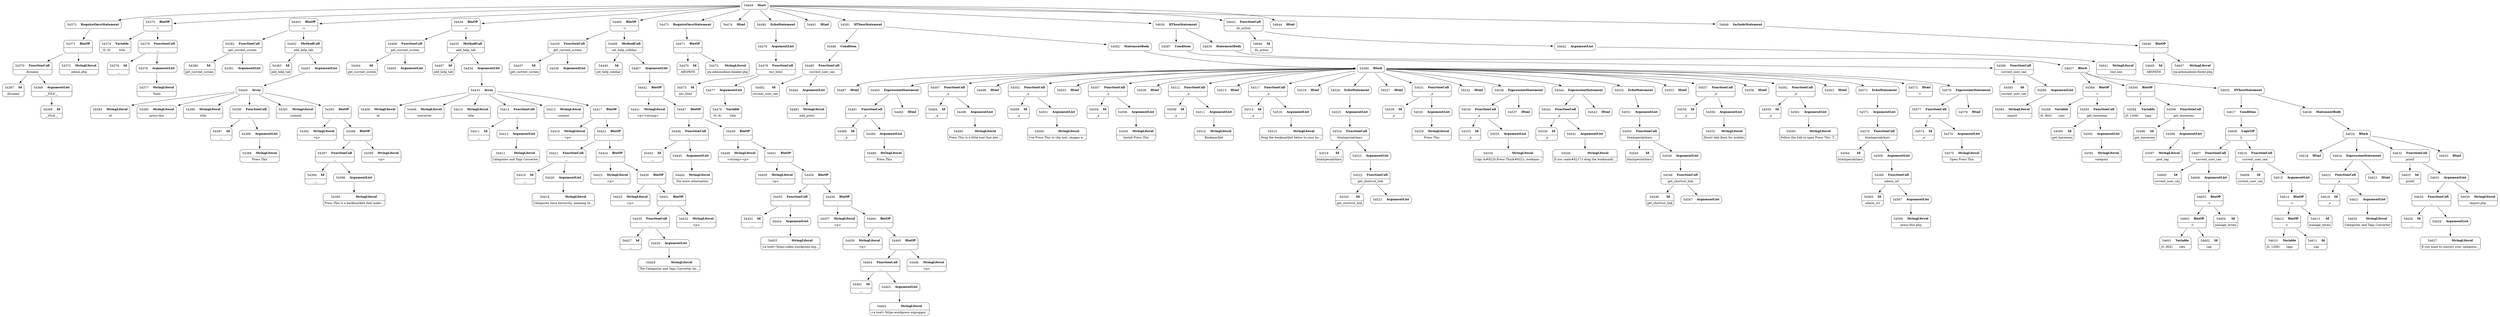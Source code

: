 digraph ast {
node [shape=none];
54367 [label=<<TABLE border='1' cellspacing='0' cellpadding='10' style='rounded' ><TR><TD border='0'>54367</TD><TD border='0'><B>Id</B></TD></TR><HR/><TR><TD border='0' cellpadding='5' colspan='2'>dirname</TD></TR></TABLE>>];
54368 [label=<<TABLE border='1' cellspacing='0' cellpadding='10' style='rounded' ><TR><TD border='0'>54368</TD><TD border='0'><B>Id</B></TD></TR><HR/><TR><TD border='0' cellpadding='5' colspan='2'>__FILE__</TD></TR></TABLE>>];
54369 [label=<<TABLE border='1' cellspacing='0' cellpadding='10' style='rounded' ><TR><TD border='0'>54369</TD><TD border='0'><B>ArgumentList</B></TD></TR><HR/><TR><TD border='0' cellpadding='5' colspan='2'>__FILE__</TD></TR></TABLE>>];
54369 -> 54368 [weight=2];
54370 [label=<<TABLE border='1' cellspacing='0' cellpadding='10' style='rounded' ><TR><TD border='0'>54370</TD><TD border='0'><B>FunctionCall</B></TD></TR><HR/><TR><TD border='0' cellpadding='5' colspan='2'>dirname</TD></TR></TABLE>>];
54370 -> 54367 [weight=2];
54370 -> 54369 [weight=2];
54371 [label=<<TABLE border='1' cellspacing='0' cellpadding='10' style='rounded' ><TR><TD border='0'>54371</TD><TD border='0'><B>BinOP</B></TD></TR><HR/><TR><TD border='0' cellpadding='5' colspan='2'>.</TD></TR></TABLE>>];
54371 -> 54370 [weight=2];
54371 -> 54372 [weight=2];
54372 [label=<<TABLE border='1' cellspacing='0' cellpadding='10' style='rounded' ><TR><TD border='0'>54372</TD><TD border='0'><B>StringLiteral</B></TD></TR><HR/><TR><TD border='0' cellpadding='5' colspan='2'>admin.php</TD></TR></TABLE>>];
54373 [label=<<TABLE border='1' cellspacing='0' cellpadding='10' style='rounded' ><TR><TD border='0'>54373</TD><TD border='0'><B>RequireOnceStatement</B></TD></TR></TABLE>>];
54373 -> 54371 [weight=2];
54374 [label=<<TABLE border='1' cellspacing='0' cellpadding='10' style='rounded' ><TR><TD border='0'>54374</TD><TD border='0'><B>Variable</B></TD></TR><HR/><TR><TD border='0' cellpadding='5'>(0, 8)</TD><TD border='0' cellpadding='5'>title</TD></TR></TABLE>>];
54375 [label=<<TABLE border='1' cellspacing='0' cellpadding='10' style='rounded' ><TR><TD border='0'>54375</TD><TD border='0'><B>BinOP</B></TD></TR><HR/><TR><TD border='0' cellpadding='5' colspan='2'>=</TD></TR></TABLE>>];
54375 -> 54374 [weight=2];
54375 -> 54379 [weight=2];
54376 [label=<<TABLE border='1' cellspacing='0' cellpadding='10' style='rounded' ><TR><TD border='0'>54376</TD><TD border='0'><B>Id</B></TD></TR><HR/><TR><TD border='0' cellpadding='5' colspan='2'>__</TD></TR></TABLE>>];
54377 [label=<<TABLE border='1' cellspacing='0' cellpadding='10' style='rounded' ><TR><TD border='0'>54377</TD><TD border='0'><B>StringLiteral</B></TD></TR><HR/><TR><TD border='0' cellpadding='5' colspan='2'>Tools</TD></TR></TABLE>>];
54378 [label=<<TABLE border='1' cellspacing='0' cellpadding='10' style='rounded' ><TR><TD border='0'>54378</TD><TD border='0'><B>ArgumentList</B></TD></TR></TABLE>>];
54378 -> 54377 [weight=2];
54379 [label=<<TABLE border='1' cellspacing='0' cellpadding='10' style='rounded' ><TR><TD border='0'>54379</TD><TD border='0'><B>FunctionCall</B></TD></TR><HR/><TR><TD border='0' cellpadding='5' colspan='2'>__</TD></TR></TABLE>>];
54379 -> 54376 [weight=2];
54379 -> 54378 [weight=2];
54380 [label=<<TABLE border='1' cellspacing='0' cellpadding='10' style='rounded' ><TR><TD border='0'>54380</TD><TD border='0'><B>Id</B></TD></TR><HR/><TR><TD border='0' cellpadding='5' colspan='2'>get_current_screen</TD></TR></TABLE>>];
54381 [label=<<TABLE border='1' cellspacing='0' cellpadding='10' style='rounded' ><TR><TD border='0'>54381</TD><TD border='0'><B>ArgumentList</B></TD></TR></TABLE>>];
54382 [label=<<TABLE border='1' cellspacing='0' cellpadding='10' style='rounded' ><TR><TD border='0'>54382</TD><TD border='0'><B>FunctionCall</B></TD></TR><HR/><TR><TD border='0' cellpadding='5' colspan='2'>get_current_screen</TD></TR></TABLE>>];
54382 -> 54380 [weight=2];
54382 -> 54381 [weight=2];
54383 [label=<<TABLE border='1' cellspacing='0' cellpadding='10' style='rounded' ><TR><TD border='0'>54383</TD><TD border='0'><B>Id</B></TD></TR><HR/><TR><TD border='0' cellpadding='5' colspan='2'>add_help_tab</TD></TR></TABLE>>];
54384 [label=<<TABLE border='1' cellspacing='0' cellpadding='10' style='rounded' ><TR><TD border='0'>54384</TD><TD border='0'><B>StringLiteral</B></TD></TR><HR/><TR><TD border='0' cellpadding='5' colspan='2'>id</TD></TR></TABLE>>];
54385 [label=<<TABLE border='1' cellspacing='0' cellpadding='10' style='rounded' ><TR><TD border='0'>54385</TD><TD border='0'><B>StringLiteral</B></TD></TR><HR/><TR><TD border='0' cellpadding='5' colspan='2'>press-this</TD></TR></TABLE>>];
54386 [label=<<TABLE border='1' cellspacing='0' cellpadding='10' style='rounded' ><TR><TD border='0'>54386</TD><TD border='0'><B>StringLiteral</B></TD></TR><HR/><TR><TD border='0' cellpadding='5' colspan='2'>title</TD></TR></TABLE>>];
54387 [label=<<TABLE border='1' cellspacing='0' cellpadding='10' style='rounded' ><TR><TD border='0'>54387</TD><TD border='0'><B>Id</B></TD></TR><HR/><TR><TD border='0' cellpadding='5' colspan='2'>__</TD></TR></TABLE>>];
54388 [label=<<TABLE border='1' cellspacing='0' cellpadding='10' style='rounded' ><TR><TD border='0'>54388</TD><TD border='0'><B>StringLiteral</B></TD></TR><HR/><TR><TD border='0' cellpadding='5' colspan='2'>Press This</TD></TR></TABLE>>];
54389 [label=<<TABLE border='1' cellspacing='0' cellpadding='10' style='rounded' ><TR><TD border='0'>54389</TD><TD border='0'><B>ArgumentList</B></TD></TR></TABLE>>];
54389 -> 54388 [weight=2];
54390 [label=<<TABLE border='1' cellspacing='0' cellpadding='10' style='rounded' ><TR><TD border='0'>54390</TD><TD border='0'><B>FunctionCall</B></TD></TR><HR/><TR><TD border='0' cellpadding='5' colspan='2'>__</TD></TR></TABLE>>];
54390 -> 54387 [weight=2];
54390 -> 54389 [weight=2];
54391 [label=<<TABLE border='1' cellspacing='0' cellpadding='10' style='rounded' ><TR><TD border='0'>54391</TD><TD border='0'><B>StringLiteral</B></TD></TR><HR/><TR><TD border='0' cellpadding='5' colspan='2'>content</TD></TR></TABLE>>];
54392 [label=<<TABLE border='1' cellspacing='0' cellpadding='10' style='rounded' ><TR><TD border='0'>54392</TD><TD border='0'><B>StringLiteral</B></TD></TR><HR/><TR><TD border='0' cellpadding='5' colspan='2'>&lt;p&gt;</TD></TR></TABLE>>];
54393 [label=<<TABLE border='1' cellspacing='0' cellpadding='10' style='rounded' ><TR><TD border='0'>54393</TD><TD border='0'><B>BinOP</B></TD></TR><HR/><TR><TD border='0' cellpadding='5' colspan='2'>.</TD></TR></TABLE>>];
54393 -> 54392 [weight=2];
54393 -> 54398 [weight=2];
54394 [label=<<TABLE border='1' cellspacing='0' cellpadding='10' style='rounded' ><TR><TD border='0'>54394</TD><TD border='0'><B>Id</B></TD></TR><HR/><TR><TD border='0' cellpadding='5' colspan='2'>__</TD></TR></TABLE>>];
54395 [label=<<TABLE border='1' cellspacing='0' cellpadding='10' style='rounded' ><TR><TD border='0'>54395</TD><TD border='0'><B>StringLiteral</B></TD></TR><HR/><TR><TD border='0' cellpadding='5' colspan='2'>Press This is a bookmarklet that make...</TD></TR></TABLE>>];
54396 [label=<<TABLE border='1' cellspacing='0' cellpadding='10' style='rounded' ><TR><TD border='0'>54396</TD><TD border='0'><B>ArgumentList</B></TD></TR></TABLE>>];
54396 -> 54395 [weight=2];
54397 [label=<<TABLE border='1' cellspacing='0' cellpadding='10' style='rounded' ><TR><TD border='0'>54397</TD><TD border='0'><B>FunctionCall</B></TD></TR><HR/><TR><TD border='0' cellpadding='5' colspan='2'>__</TD></TR></TABLE>>];
54397 -> 54394 [weight=2];
54397 -> 54396 [weight=2];
54398 [label=<<TABLE border='1' cellspacing='0' cellpadding='10' style='rounded' ><TR><TD border='0'>54398</TD><TD border='0'><B>BinOP</B></TD></TR><HR/><TR><TD border='0' cellpadding='5' colspan='2'>.</TD></TR></TABLE>>];
54398 -> 54397 [weight=2];
54398 -> 54399 [weight=2];
54399 [label=<<TABLE border='1' cellspacing='0' cellpadding='10' style='rounded' ><TR><TD border='0'>54399</TD><TD border='0'><B>StringLiteral</B></TD></TR><HR/><TR><TD border='0' cellpadding='5' colspan='2'>&lt;p&gt;</TD></TR></TABLE>>];
54400 [label=<<TABLE border='1' cellspacing='0' cellpadding='10' style='rounded' ><TR><TD border='0'>54400</TD><TD border='0'><B>Array</B></TD></TR></TABLE>>];
54400 -> 54384 [weight=2];
54400 -> 54385 [weight=2];
54400 -> 54386 [weight=2];
54400 -> 54390 [weight=2];
54400 -> 54391 [weight=2];
54400 -> 54393 [weight=2];
54401 [label=<<TABLE border='1' cellspacing='0' cellpadding='10' style='rounded' ><TR><TD border='0'>54401</TD><TD border='0'><B>ArgumentList</B></TD></TR></TABLE>>];
54401 -> 54400 [weight=2];
54402 [label=<<TABLE border='1' cellspacing='0' cellpadding='10' style='rounded' ><TR><TD border='0'>54402</TD><TD border='0'><B>MethodCall</B></TD></TR><HR/><TR><TD border='0' cellpadding='5' colspan='2'>add_help_tab</TD></TR></TABLE>>];
54402 -> 54383 [weight=2];
54402 -> 54401 [weight=2];
54403 [label=<<TABLE border='1' cellspacing='0' cellpadding='10' style='rounded' ><TR><TD border='0'>54403</TD><TD border='0'><B>BinOP</B></TD></TR><HR/><TR><TD border='0' cellpadding='5' colspan='2'>-&gt;</TD></TR></TABLE>>];
54403 -> 54382 [weight=2];
54403 -> 54402 [weight=2];
54404 [label=<<TABLE border='1' cellspacing='0' cellpadding='10' style='rounded' ><TR><TD border='0'>54404</TD><TD border='0'><B>Id</B></TD></TR><HR/><TR><TD border='0' cellpadding='5' colspan='2'>get_current_screen</TD></TR></TABLE>>];
54405 [label=<<TABLE border='1' cellspacing='0' cellpadding='10' style='rounded' ><TR><TD border='0'>54405</TD><TD border='0'><B>ArgumentList</B></TD></TR></TABLE>>];
54406 [label=<<TABLE border='1' cellspacing='0' cellpadding='10' style='rounded' ><TR><TD border='0'>54406</TD><TD border='0'><B>FunctionCall</B></TD></TR><HR/><TR><TD border='0' cellpadding='5' colspan='2'>get_current_screen</TD></TR></TABLE>>];
54406 -> 54404 [weight=2];
54406 -> 54405 [weight=2];
54407 [label=<<TABLE border='1' cellspacing='0' cellpadding='10' style='rounded' ><TR><TD border='0'>54407</TD><TD border='0'><B>Id</B></TD></TR><HR/><TR><TD border='0' cellpadding='5' colspan='2'>add_help_tab</TD></TR></TABLE>>];
54408 [label=<<TABLE border='1' cellspacing='0' cellpadding='10' style='rounded' ><TR><TD border='0'>54408</TD><TD border='0'><B>StringLiteral</B></TD></TR><HR/><TR><TD border='0' cellpadding='5' colspan='2'>id</TD></TR></TABLE>>];
54409 [label=<<TABLE border='1' cellspacing='0' cellpadding='10' style='rounded' ><TR><TD border='0'>54409</TD><TD border='0'><B>StringLiteral</B></TD></TR><HR/><TR><TD border='0' cellpadding='5' colspan='2'>converter</TD></TR></TABLE>>];
54410 [label=<<TABLE border='1' cellspacing='0' cellpadding='10' style='rounded' ><TR><TD border='0'>54410</TD><TD border='0'><B>StringLiteral</B></TD></TR><HR/><TR><TD border='0' cellpadding='5' colspan='2'>title</TD></TR></TABLE>>];
54411 [label=<<TABLE border='1' cellspacing='0' cellpadding='10' style='rounded' ><TR><TD border='0'>54411</TD><TD border='0'><B>Id</B></TD></TR><HR/><TR><TD border='0' cellpadding='5' colspan='2'>__</TD></TR></TABLE>>];
54412 [label=<<TABLE border='1' cellspacing='0' cellpadding='10' style='rounded' ><TR><TD border='0'>54412</TD><TD border='0'><B>StringLiteral</B></TD></TR><HR/><TR><TD border='0' cellpadding='5' colspan='2'>Categories and Tags Converter</TD></TR></TABLE>>];
54413 [label=<<TABLE border='1' cellspacing='0' cellpadding='10' style='rounded' ><TR><TD border='0'>54413</TD><TD border='0'><B>ArgumentList</B></TD></TR></TABLE>>];
54413 -> 54412 [weight=2];
54414 [label=<<TABLE border='1' cellspacing='0' cellpadding='10' style='rounded' ><TR><TD border='0'>54414</TD><TD border='0'><B>FunctionCall</B></TD></TR><HR/><TR><TD border='0' cellpadding='5' colspan='2'>__</TD></TR></TABLE>>];
54414 -> 54411 [weight=2];
54414 -> 54413 [weight=2];
54415 [label=<<TABLE border='1' cellspacing='0' cellpadding='10' style='rounded' ><TR><TD border='0'>54415</TD><TD border='0'><B>StringLiteral</B></TD></TR><HR/><TR><TD border='0' cellpadding='5' colspan='2'>content</TD></TR></TABLE>>];
54416 [label=<<TABLE border='1' cellspacing='0' cellpadding='10' style='rounded' ><TR><TD border='0'>54416</TD><TD border='0'><B>StringLiteral</B></TD></TR><HR/><TR><TD border='0' cellpadding='5' colspan='2'>&lt;p&gt;</TD></TR></TABLE>>];
54417 [label=<<TABLE border='1' cellspacing='0' cellpadding='10' style='rounded' ><TR><TD border='0'>54417</TD><TD border='0'><B>BinOP</B></TD></TR><HR/><TR><TD border='0' cellpadding='5' colspan='2'>.</TD></TR></TABLE>>];
54417 -> 54416 [weight=2];
54417 -> 54422 [weight=2];
54418 [label=<<TABLE border='1' cellspacing='0' cellpadding='10' style='rounded' ><TR><TD border='0'>54418</TD><TD border='0'><B>Id</B></TD></TR><HR/><TR><TD border='0' cellpadding='5' colspan='2'>__</TD></TR></TABLE>>];
54419 [label=<<TABLE border='1' cellspacing='0' cellpadding='10' style='rounded' ><TR><TD border='0'>54419</TD><TD border='0'><B>StringLiteral</B></TD></TR><HR/><TR><TD border='0' cellpadding='5' colspan='2'>Categories have hierarchy, meaning th...</TD></TR></TABLE>>];
54420 [label=<<TABLE border='1' cellspacing='0' cellpadding='10' style='rounded' ><TR><TD border='0'>54420</TD><TD border='0'><B>ArgumentList</B></TD></TR></TABLE>>];
54420 -> 54419 [weight=2];
54421 [label=<<TABLE border='1' cellspacing='0' cellpadding='10' style='rounded' ><TR><TD border='0'>54421</TD><TD border='0'><B>FunctionCall</B></TD></TR><HR/><TR><TD border='0' cellpadding='5' colspan='2'>__</TD></TR></TABLE>>];
54421 -> 54418 [weight=2];
54421 -> 54420 [weight=2];
54422 [label=<<TABLE border='1' cellspacing='0' cellpadding='10' style='rounded' ><TR><TD border='0'>54422</TD><TD border='0'><B>BinOP</B></TD></TR><HR/><TR><TD border='0' cellpadding='5' colspan='2'>.</TD></TR></TABLE>>];
54422 -> 54421 [weight=2];
54422 -> 54424 [weight=2];
54423 [label=<<TABLE border='1' cellspacing='0' cellpadding='10' style='rounded' ><TR><TD border='0'>54423</TD><TD border='0'><B>StringLiteral</B></TD></TR><HR/><TR><TD border='0' cellpadding='5' colspan='2'>&lt;p&gt;</TD></TR></TABLE>>];
54424 [label=<<TABLE border='1' cellspacing='0' cellpadding='10' style='rounded' ><TR><TD border='0'>54424</TD><TD border='0'><B>BinOP</B></TD></TR><HR/><TR><TD border='0' cellpadding='5' colspan='2'>.</TD></TR></TABLE>>];
54424 -> 54423 [weight=2];
54424 -> 54426 [weight=2];
54425 [label=<<TABLE border='1' cellspacing='0' cellpadding='10' style='rounded' ><TR><TD border='0'>54425</TD><TD border='0'><B>StringLiteral</B></TD></TR><HR/><TR><TD border='0' cellpadding='5' colspan='2'>&lt;p&gt;</TD></TR></TABLE>>];
54426 [label=<<TABLE border='1' cellspacing='0' cellpadding='10' style='rounded' ><TR><TD border='0'>54426</TD><TD border='0'><B>BinOP</B></TD></TR><HR/><TR><TD border='0' cellpadding='5' colspan='2'>.</TD></TR></TABLE>>];
54426 -> 54425 [weight=2];
54426 -> 54431 [weight=2];
54427 [label=<<TABLE border='1' cellspacing='0' cellpadding='10' style='rounded' ><TR><TD border='0'>54427</TD><TD border='0'><B>Id</B></TD></TR><HR/><TR><TD border='0' cellpadding='5' colspan='2'>__</TD></TR></TABLE>>];
54428 [label=<<TABLE border='1' cellspacing='0' cellpadding='10' style='rounded' ><TR><TD border='0'>54428</TD><TD border='0'><B>StringLiteral</B></TD></TR><HR/><TR><TD border='0' cellpadding='5' colspan='2'>The Categories and Tags Converter lin...</TD></TR></TABLE>>];
54429 [label=<<TABLE border='1' cellspacing='0' cellpadding='10' style='rounded' ><TR><TD border='0'>54429</TD><TD border='0'><B>ArgumentList</B></TD></TR></TABLE>>];
54429 -> 54428 [weight=2];
54430 [label=<<TABLE border='1' cellspacing='0' cellpadding='10' style='rounded' ><TR><TD border='0'>54430</TD><TD border='0'><B>FunctionCall</B></TD></TR><HR/><TR><TD border='0' cellpadding='5' colspan='2'>__</TD></TR></TABLE>>];
54430 -> 54427 [weight=2];
54430 -> 54429 [weight=2];
54431 [label=<<TABLE border='1' cellspacing='0' cellpadding='10' style='rounded' ><TR><TD border='0'>54431</TD><TD border='0'><B>BinOP</B></TD></TR><HR/><TR><TD border='0' cellpadding='5' colspan='2'>.</TD></TR></TABLE>>];
54431 -> 54430 [weight=2];
54431 -> 54432 [weight=2];
54432 [label=<<TABLE border='1' cellspacing='0' cellpadding='10' style='rounded' ><TR><TD border='0'>54432</TD><TD border='0'><B>StringLiteral</B></TD></TR><HR/><TR><TD border='0' cellpadding='5' colspan='2'>&lt;p&gt;</TD></TR></TABLE>>];
54433 [label=<<TABLE border='1' cellspacing='0' cellpadding='10' style='rounded' ><TR><TD border='0'>54433</TD><TD border='0'><B>Array</B></TD></TR></TABLE>>];
54433 -> 54408 [weight=2];
54433 -> 54409 [weight=2];
54433 -> 54410 [weight=2];
54433 -> 54414 [weight=2];
54433 -> 54415 [weight=2];
54433 -> 54417 [weight=2];
54434 [label=<<TABLE border='1' cellspacing='0' cellpadding='10' style='rounded' ><TR><TD border='0'>54434</TD><TD border='0'><B>ArgumentList</B></TD></TR></TABLE>>];
54434 -> 54433 [weight=2];
54435 [label=<<TABLE border='1' cellspacing='0' cellpadding='10' style='rounded' ><TR><TD border='0'>54435</TD><TD border='0'><B>MethodCall</B></TD></TR><HR/><TR><TD border='0' cellpadding='5' colspan='2'>add_help_tab</TD></TR></TABLE>>];
54435 -> 54407 [weight=2];
54435 -> 54434 [weight=2];
54436 [label=<<TABLE border='1' cellspacing='0' cellpadding='10' style='rounded' ><TR><TD border='0'>54436</TD><TD border='0'><B>BinOP</B></TD></TR><HR/><TR><TD border='0' cellpadding='5' colspan='2'>-&gt;</TD></TR></TABLE>>];
54436 -> 54406 [weight=2];
54436 -> 54435 [weight=2];
54437 [label=<<TABLE border='1' cellspacing='0' cellpadding='10' style='rounded' ><TR><TD border='0'>54437</TD><TD border='0'><B>Id</B></TD></TR><HR/><TR><TD border='0' cellpadding='5' colspan='2'>get_current_screen</TD></TR></TABLE>>];
54438 [label=<<TABLE border='1' cellspacing='0' cellpadding='10' style='rounded' ><TR><TD border='0'>54438</TD><TD border='0'><B>ArgumentList</B></TD></TR></TABLE>>];
54439 [label=<<TABLE border='1' cellspacing='0' cellpadding='10' style='rounded' ><TR><TD border='0'>54439</TD><TD border='0'><B>FunctionCall</B></TD></TR><HR/><TR><TD border='0' cellpadding='5' colspan='2'>get_current_screen</TD></TR></TABLE>>];
54439 -> 54437 [weight=2];
54439 -> 54438 [weight=2];
54440 [label=<<TABLE border='1' cellspacing='0' cellpadding='10' style='rounded' ><TR><TD border='0'>54440</TD><TD border='0'><B>Id</B></TD></TR><HR/><TR><TD border='0' cellpadding='5' colspan='2'>set_help_sidebar</TD></TR></TABLE>>];
54441 [label=<<TABLE border='1' cellspacing='0' cellpadding='10' style='rounded' ><TR><TD border='0'>54441</TD><TD border='0'><B>StringLiteral</B></TD></TR><HR/><TR><TD border='0' cellpadding='5' colspan='2'>&lt;p&gt;&lt;strong&gt;</TD></TR></TABLE>>];
54442 [label=<<TABLE border='1' cellspacing='0' cellpadding='10' style='rounded' ><TR><TD border='0'>54442</TD><TD border='0'><B>BinOP</B></TD></TR><HR/><TR><TD border='0' cellpadding='5' colspan='2'>.</TD></TR></TABLE>>];
54442 -> 54441 [weight=2];
54442 -> 54447 [weight=2];
54443 [label=<<TABLE border='1' cellspacing='0' cellpadding='10' style='rounded' ><TR><TD border='0'>54443</TD><TD border='0'><B>Id</B></TD></TR><HR/><TR><TD border='0' cellpadding='5' colspan='2'>__</TD></TR></TABLE>>];
54444 [label=<<TABLE border='1' cellspacing='0' cellpadding='10' style='rounded' ><TR><TD border='0'>54444</TD><TD border='0'><B>StringLiteral</B></TD></TR><HR/><TR><TD border='0' cellpadding='5' colspan='2'>For more information:</TD></TR></TABLE>>];
54445 [label=<<TABLE border='1' cellspacing='0' cellpadding='10' style='rounded' ><TR><TD border='0'>54445</TD><TD border='0'><B>ArgumentList</B></TD></TR></TABLE>>];
54445 -> 54444 [weight=2];
54446 [label=<<TABLE border='1' cellspacing='0' cellpadding='10' style='rounded' ><TR><TD border='0'>54446</TD><TD border='0'><B>FunctionCall</B></TD></TR><HR/><TR><TD border='0' cellpadding='5' colspan='2'>__</TD></TR></TABLE>>];
54446 -> 54443 [weight=2];
54446 -> 54445 [weight=2];
54447 [label=<<TABLE border='1' cellspacing='0' cellpadding='10' style='rounded' ><TR><TD border='0'>54447</TD><TD border='0'><B>BinOP</B></TD></TR><HR/><TR><TD border='0' cellpadding='5' colspan='2'>.</TD></TR></TABLE>>];
54447 -> 54446 [weight=2];
54447 -> 54449 [weight=2];
54448 [label=<<TABLE border='1' cellspacing='0' cellpadding='10' style='rounded' ><TR><TD border='0'>54448</TD><TD border='0'><B>StringLiteral</B></TD></TR><HR/><TR><TD border='0' cellpadding='5' colspan='2'>&lt;strong&gt;&lt;p&gt;</TD></TR></TABLE>>];
54449 [label=<<TABLE border='1' cellspacing='0' cellpadding='10' style='rounded' ><TR><TD border='0'>54449</TD><TD border='0'><B>BinOP</B></TD></TR><HR/><TR><TD border='0' cellpadding='5' colspan='2'>.</TD></TR></TABLE>>];
54449 -> 54448 [weight=2];
54449 -> 54451 [weight=2];
54450 [label=<<TABLE border='1' cellspacing='0' cellpadding='10' style='rounded' ><TR><TD border='0'>54450</TD><TD border='0'><B>StringLiteral</B></TD></TR><HR/><TR><TD border='0' cellpadding='5' colspan='2'>&lt;p&gt;</TD></TR></TABLE>>];
54451 [label=<<TABLE border='1' cellspacing='0' cellpadding='10' style='rounded' ><TR><TD border='0'>54451</TD><TD border='0'><B>BinOP</B></TD></TR><HR/><TR><TD border='0' cellpadding='5' colspan='2'>.</TD></TR></TABLE>>];
54451 -> 54450 [weight=2];
54451 -> 54456 [weight=2];
54452 [label=<<TABLE border='1' cellspacing='0' cellpadding='10' style='rounded' ><TR><TD border='0'>54452</TD><TD border='0'><B>Id</B></TD></TR><HR/><TR><TD border='0' cellpadding='5' colspan='2'>__</TD></TR></TABLE>>];
54453 [label=<<TABLE border='1' cellspacing='0' cellpadding='10' style='rounded' ><TR><TD border='0'>54453</TD><TD border='0'><B>StringLiteral</B></TD></TR><HR/><TR><TD border='0' cellpadding='5' colspan='2'>&lt;a href='https:codex.wordpress.org...</TD></TR></TABLE>>];
54454 [label=<<TABLE border='1' cellspacing='0' cellpadding='10' style='rounded' ><TR><TD border='0'>54454</TD><TD border='0'><B>ArgumentList</B></TD></TR></TABLE>>];
54454 -> 54453 [weight=2];
54455 [label=<<TABLE border='1' cellspacing='0' cellpadding='10' style='rounded' ><TR><TD border='0'>54455</TD><TD border='0'><B>FunctionCall</B></TD></TR><HR/><TR><TD border='0' cellpadding='5' colspan='2'>__</TD></TR></TABLE>>];
54455 -> 54452 [weight=2];
54455 -> 54454 [weight=2];
54456 [label=<<TABLE border='1' cellspacing='0' cellpadding='10' style='rounded' ><TR><TD border='0'>54456</TD><TD border='0'><B>BinOP</B></TD></TR><HR/><TR><TD border='0' cellpadding='5' colspan='2'>.</TD></TR></TABLE>>];
54456 -> 54455 [weight=2];
54456 -> 54458 [weight=2];
54457 [label=<<TABLE border='1' cellspacing='0' cellpadding='10' style='rounded' ><TR><TD border='0'>54457</TD><TD border='0'><B>StringLiteral</B></TD></TR><HR/><TR><TD border='0' cellpadding='5' colspan='2'>&lt;p&gt;</TD></TR></TABLE>>];
54458 [label=<<TABLE border='1' cellspacing='0' cellpadding='10' style='rounded' ><TR><TD border='0'>54458</TD><TD border='0'><B>BinOP</B></TD></TR><HR/><TR><TD border='0' cellpadding='5' colspan='2'>.</TD></TR></TABLE>>];
54458 -> 54457 [weight=2];
54458 -> 54460 [weight=2];
54459 [label=<<TABLE border='1' cellspacing='0' cellpadding='10' style='rounded' ><TR><TD border='0'>54459</TD><TD border='0'><B>StringLiteral</B></TD></TR><HR/><TR><TD border='0' cellpadding='5' colspan='2'>&lt;p&gt;</TD></TR></TABLE>>];
54460 [label=<<TABLE border='1' cellspacing='0' cellpadding='10' style='rounded' ><TR><TD border='0'>54460</TD><TD border='0'><B>BinOP</B></TD></TR><HR/><TR><TD border='0' cellpadding='5' colspan='2'>.</TD></TR></TABLE>>];
54460 -> 54459 [weight=2];
54460 -> 54465 [weight=2];
54461 [label=<<TABLE border='1' cellspacing='0' cellpadding='10' style='rounded' ><TR><TD border='0'>54461</TD><TD border='0'><B>Id</B></TD></TR><HR/><TR><TD border='0' cellpadding='5' colspan='2'>__</TD></TR></TABLE>>];
54462 [label=<<TABLE border='1' cellspacing='0' cellpadding='10' style='rounded' ><TR><TD border='0'>54462</TD><TD border='0'><B>StringLiteral</B></TD></TR><HR/><TR><TD border='0' cellpadding='5' colspan='2'>&lt;a href='https:wordpress.orgsuppor...</TD></TR></TABLE>>];
54463 [label=<<TABLE border='1' cellspacing='0' cellpadding='10' style='rounded' ><TR><TD border='0'>54463</TD><TD border='0'><B>ArgumentList</B></TD></TR></TABLE>>];
54463 -> 54462 [weight=2];
54464 [label=<<TABLE border='1' cellspacing='0' cellpadding='10' style='rounded' ><TR><TD border='0'>54464</TD><TD border='0'><B>FunctionCall</B></TD></TR><HR/><TR><TD border='0' cellpadding='5' colspan='2'>__</TD></TR></TABLE>>];
54464 -> 54461 [weight=2];
54464 -> 54463 [weight=2];
54465 [label=<<TABLE border='1' cellspacing='0' cellpadding='10' style='rounded' ><TR><TD border='0'>54465</TD><TD border='0'><B>BinOP</B></TD></TR><HR/><TR><TD border='0' cellpadding='5' colspan='2'>.</TD></TR></TABLE>>];
54465 -> 54464 [weight=2];
54465 -> 54466 [weight=2];
54466 [label=<<TABLE border='1' cellspacing='0' cellpadding='10' style='rounded' ><TR><TD border='0'>54466</TD><TD border='0'><B>StringLiteral</B></TD></TR><HR/><TR><TD border='0' cellpadding='5' colspan='2'>&lt;p&gt;</TD></TR></TABLE>>];
54467 [label=<<TABLE border='1' cellspacing='0' cellpadding='10' style='rounded' ><TR><TD border='0'>54467</TD><TD border='0'><B>ArgumentList</B></TD></TR></TABLE>>];
54467 -> 54442 [weight=2];
54468 [label=<<TABLE border='1' cellspacing='0' cellpadding='10' style='rounded' ><TR><TD border='0'>54468</TD><TD border='0'><B>MethodCall</B></TD></TR><HR/><TR><TD border='0' cellpadding='5' colspan='2'>set_help_sidebar</TD></TR></TABLE>>];
54468 -> 54440 [weight=2];
54468 -> 54467 [weight=2];
54469 [label=<<TABLE border='1' cellspacing='0' cellpadding='10' style='rounded' ><TR><TD border='0'>54469</TD><TD border='0'><B>BinOP</B></TD></TR><HR/><TR><TD border='0' cellpadding='5' colspan='2'>-&gt;</TD></TR></TABLE>>];
54469 -> 54439 [weight=2];
54469 -> 54468 [weight=2];
54470 [label=<<TABLE border='1' cellspacing='0' cellpadding='10' style='rounded' ><TR><TD border='0'>54470</TD><TD border='0'><B>Id</B></TD></TR><HR/><TR><TD border='0' cellpadding='5' colspan='2'>ABSPATH</TD></TR></TABLE>>];
54471 [label=<<TABLE border='1' cellspacing='0' cellpadding='10' style='rounded' ><TR><TD border='0'>54471</TD><TD border='0'><B>BinOP</B></TD></TR><HR/><TR><TD border='0' cellpadding='5' colspan='2'>.</TD></TR></TABLE>>];
54471 -> 54470 [weight=2];
54471 -> 54472 [weight=2];
54472 [label=<<TABLE border='1' cellspacing='0' cellpadding='10' style='rounded' ><TR><TD border='0'>54472</TD><TD border='0'><B>StringLiteral</B></TD></TR><HR/><TR><TD border='0' cellpadding='5' colspan='2'>wp-adminadmin-header.php</TD></TR></TABLE>>];
54473 [label=<<TABLE border='1' cellspacing='0' cellpadding='10' style='rounded' ><TR><TD border='0'>54473</TD><TD border='0'><B>RequireOnceStatement</B></TD></TR></TABLE>>];
54473 -> 54471 [weight=2];
54474 [label=<<TABLE border='1' cellspacing='0' cellpadding='10' style='rounded' ><TR><TD border='0'>54474</TD><TD border='0'><B>Html</B></TD></TR></TABLE>>];
54475 [label=<<TABLE border='1' cellspacing='0' cellpadding='10' style='rounded' ><TR><TD border='0'>54475</TD><TD border='0'><B>Id</B></TD></TR><HR/><TR><TD border='0' cellpadding='5' colspan='2'>esc_html</TD></TR></TABLE>>];
54476 [label=<<TABLE border='1' cellspacing='0' cellpadding='10' style='rounded' ><TR><TD border='0'>54476</TD><TD border='0'><B>Variable</B></TD></TR><HR/><TR><TD border='0' cellpadding='5'>(0, 8)</TD><TD border='0' cellpadding='5'>title</TD></TR></TABLE>>];
54477 [label=<<TABLE border='1' cellspacing='0' cellpadding='10' style='rounded' ><TR><TD border='0'>54477</TD><TD border='0'><B>ArgumentList</B></TD></TR></TABLE>>];
54477 -> 54476 [weight=2];
54478 [label=<<TABLE border='1' cellspacing='0' cellpadding='10' style='rounded' ><TR><TD border='0'>54478</TD><TD border='0'><B>FunctionCall</B></TD></TR><HR/><TR><TD border='0' cellpadding='5' colspan='2'>esc_html</TD></TR></TABLE>>];
54478 -> 54475 [weight=2];
54478 -> 54477 [weight=2];
54479 [label=<<TABLE border='1' cellspacing='0' cellpadding='10' style='rounded' ><TR><TD border='0'>54479</TD><TD border='0'><B>ArgumentList</B></TD></TR></TABLE>>];
54479 -> 54478 [weight=2];
54480 [label=<<TABLE border='1' cellspacing='0' cellpadding='10' style='rounded' ><TR><TD border='0'>54480</TD><TD border='0'><B>EchoStatement</B></TD></TR></TABLE>>];
54480 -> 54479 [weight=2];
54481 [label=<<TABLE border='1' cellspacing='0' cellpadding='10' style='rounded' ><TR><TD border='0'>54481</TD><TD border='0'><B>Html</B></TD></TR></TABLE>>];
54482 [label=<<TABLE border='1' cellspacing='0' cellpadding='10' style='rounded' ><TR><TD border='0'>54482</TD><TD border='0'><B>Id</B></TD></TR><HR/><TR><TD border='0' cellpadding='5' colspan='2'>current_user_can</TD></TR></TABLE>>];
54483 [label=<<TABLE border='1' cellspacing='0' cellpadding='10' style='rounded' ><TR><TD border='0'>54483</TD><TD border='0'><B>StringLiteral</B></TD></TR><HR/><TR><TD border='0' cellpadding='5' colspan='2'>edit_posts</TD></TR></TABLE>>];
54484 [label=<<TABLE border='1' cellspacing='0' cellpadding='10' style='rounded' ><TR><TD border='0'>54484</TD><TD border='0'><B>ArgumentList</B></TD></TR></TABLE>>];
54484 -> 54483 [weight=2];
54485 [label=<<TABLE border='1' cellspacing='0' cellpadding='10' style='rounded' ><TR><TD border='0'>54485</TD><TD border='0'><B>FunctionCall</B></TD></TR><HR/><TR><TD border='0' cellpadding='5' colspan='2'>current_user_can</TD></TR></TABLE>>];
54485 -> 54482 [weight=2];
54485 -> 54484 [weight=2];
54486 [label=<<TABLE border='1' cellspacing='0' cellpadding='10' style='rounded' ><TR><TD border='0'>54486</TD><TD border='0'><B>Condition</B></TD></TR></TABLE>>];
54486 -> 54485 [weight=2];
54487 [label=<<TABLE border='1' cellspacing='0' cellpadding='10' style='rounded' ><TR><TD border='0'>54487</TD><TD border='0'><B>Html</B></TD></TR></TABLE>>];
54488 [label=<<TABLE border='1' cellspacing='0' cellpadding='10' style='rounded' ><TR><TD border='0'>54488</TD><TD border='0'><B>Id</B></TD></TR><HR/><TR><TD border='0' cellpadding='5' colspan='2'>_e</TD></TR></TABLE>>];
54489 [label=<<TABLE border='1' cellspacing='0' cellpadding='10' style='rounded' ><TR><TD border='0'>54489</TD><TD border='0'><B>StringLiteral</B></TD></TR><HR/><TR><TD border='0' cellpadding='5' colspan='2'>Press This</TD></TR></TABLE>>];
54490 [label=<<TABLE border='1' cellspacing='0' cellpadding='10' style='rounded' ><TR><TD border='0'>54490</TD><TD border='0'><B>ArgumentList</B></TD></TR></TABLE>>];
54490 -> 54489 [weight=2];
54491 [label=<<TABLE border='1' cellspacing='0' cellpadding='10' style='rounded' ><TR><TD border='0'>54491</TD><TD border='0'><B>FunctionCall</B></TD></TR><HR/><TR><TD border='0' cellpadding='5' colspan='2'>_e</TD></TR></TABLE>>];
54491 -> 54488 [weight=2];
54491 -> 54490 [weight=2];
54492 [label=<<TABLE border='1' cellspacing='0' cellpadding='10' style='rounded' ><TR><TD border='0'>54492</TD><TD border='0'><B>Html</B></TD></TR></TABLE>>];
54493 [label=<<TABLE border='1' cellspacing='0' cellpadding='10' style='rounded' ><TR><TD border='0'>54493</TD><TD border='0'><B>ExpressionStatement</B></TD></TR></TABLE>>];
54493 -> 54491 [weight=2];
54493 -> 54492 [weight=2];
54494 [label=<<TABLE border='1' cellspacing='0' cellpadding='10' style='rounded' ><TR><TD border='0'>54494</TD><TD border='0'><B>Id</B></TD></TR><HR/><TR><TD border='0' cellpadding='5' colspan='2'>_e</TD></TR></TABLE>>];
54495 [label=<<TABLE border='1' cellspacing='0' cellpadding='10' style='rounded' ><TR><TD border='0'>54495</TD><TD border='0'><B>StringLiteral</B></TD></TR><HR/><TR><TD border='0' cellpadding='5' colspan='2'>Press This is a little tool that lets...</TD></TR></TABLE>>];
54496 [label=<<TABLE border='1' cellspacing='0' cellpadding='10' style='rounded' ><TR><TD border='0'>54496</TD><TD border='0'><B>ArgumentList</B></TD></TR></TABLE>>];
54496 -> 54495 [weight=2];
54497 [label=<<TABLE border='1' cellspacing='0' cellpadding='10' style='rounded' ><TR><TD border='0'>54497</TD><TD border='0'><B>FunctionCall</B></TD></TR><HR/><TR><TD border='0' cellpadding='5' colspan='2'>_e</TD></TR></TABLE>>];
54497 -> 54494 [weight=2];
54497 -> 54496 [weight=2];
54498 [label=<<TABLE border='1' cellspacing='0' cellpadding='10' style='rounded' ><TR><TD border='0'>54498</TD><TD border='0'><B>Html</B></TD></TR></TABLE>>];
54499 [label=<<TABLE border='1' cellspacing='0' cellpadding='10' style='rounded' ><TR><TD border='0'>54499</TD><TD border='0'><B>Id</B></TD></TR><HR/><TR><TD border='0' cellpadding='5' colspan='2'>_e</TD></TR></TABLE>>];
54500 [label=<<TABLE border='1' cellspacing='0' cellpadding='10' style='rounded' ><TR><TD border='0'>54500</TD><TD border='0'><B>StringLiteral</B></TD></TR><HR/><TR><TD border='0' cellpadding='5' colspan='2'>Use Press This to clip text, images a...</TD></TR></TABLE>>];
54501 [label=<<TABLE border='1' cellspacing='0' cellpadding='10' style='rounded' ><TR><TD border='0'>54501</TD><TD border='0'><B>ArgumentList</B></TD></TR></TABLE>>];
54501 -> 54500 [weight=2];
54502 [label=<<TABLE border='1' cellspacing='0' cellpadding='10' style='rounded' ><TR><TD border='0'>54502</TD><TD border='0'><B>FunctionCall</B></TD></TR><HR/><TR><TD border='0' cellpadding='5' colspan='2'>_e</TD></TR></TABLE>>];
54502 -> 54499 [weight=2];
54502 -> 54501 [weight=2];
54503 [label=<<TABLE border='1' cellspacing='0' cellpadding='10' style='rounded' ><TR><TD border='0'>54503</TD><TD border='0'><B>Html</B></TD></TR></TABLE>>];
54504 [label=<<TABLE border='1' cellspacing='0' cellpadding='10' style='rounded' ><TR><TD border='0'>54504</TD><TD border='0'><B>Id</B></TD></TR><HR/><TR><TD border='0' cellpadding='5' colspan='2'>_e</TD></TR></TABLE>>];
54505 [label=<<TABLE border='1' cellspacing='0' cellpadding='10' style='rounded' ><TR><TD border='0'>54505</TD><TD border='0'><B>StringLiteral</B></TD></TR><HR/><TR><TD border='0' cellpadding='5' colspan='2'>Install Press This</TD></TR></TABLE>>];
54506 [label=<<TABLE border='1' cellspacing='0' cellpadding='10' style='rounded' ><TR><TD border='0'>54506</TD><TD border='0'><B>ArgumentList</B></TD></TR></TABLE>>];
54506 -> 54505 [weight=2];
54507 [label=<<TABLE border='1' cellspacing='0' cellpadding='10' style='rounded' ><TR><TD border='0'>54507</TD><TD border='0'><B>FunctionCall</B></TD></TR><HR/><TR><TD border='0' cellpadding='5' colspan='2'>_e</TD></TR></TABLE>>];
54507 -> 54504 [weight=2];
54507 -> 54506 [weight=2];
54508 [label=<<TABLE border='1' cellspacing='0' cellpadding='10' style='rounded' ><TR><TD border='0'>54508</TD><TD border='0'><B>Html</B></TD></TR></TABLE>>];
54509 [label=<<TABLE border='1' cellspacing='0' cellpadding='10' style='rounded' ><TR><TD border='0'>54509</TD><TD border='0'><B>Id</B></TD></TR><HR/><TR><TD border='0' cellpadding='5' colspan='2'>_e</TD></TR></TABLE>>];
54510 [label=<<TABLE border='1' cellspacing='0' cellpadding='10' style='rounded' ><TR><TD border='0'>54510</TD><TD border='0'><B>StringLiteral</B></TD></TR><HR/><TR><TD border='0' cellpadding='5' colspan='2'>Bookmarklet</TD></TR></TABLE>>];
54511 [label=<<TABLE border='1' cellspacing='0' cellpadding='10' style='rounded' ><TR><TD border='0'>54511</TD><TD border='0'><B>ArgumentList</B></TD></TR></TABLE>>];
54511 -> 54510 [weight=2];
54512 [label=<<TABLE border='1' cellspacing='0' cellpadding='10' style='rounded' ><TR><TD border='0'>54512</TD><TD border='0'><B>FunctionCall</B></TD></TR><HR/><TR><TD border='0' cellpadding='5' colspan='2'>_e</TD></TR></TABLE>>];
54512 -> 54509 [weight=2];
54512 -> 54511 [weight=2];
54513 [label=<<TABLE border='1' cellspacing='0' cellpadding='10' style='rounded' ><TR><TD border='0'>54513</TD><TD border='0'><B>Html</B></TD></TR></TABLE>>];
54514 [label=<<TABLE border='1' cellspacing='0' cellpadding='10' style='rounded' ><TR><TD border='0'>54514</TD><TD border='0'><B>Id</B></TD></TR><HR/><TR><TD border='0' cellpadding='5' colspan='2'>_e</TD></TR></TABLE>>];
54515 [label=<<TABLE border='1' cellspacing='0' cellpadding='10' style='rounded' ><TR><TD border='0'>54515</TD><TD border='0'><B>StringLiteral</B></TD></TR><HR/><TR><TD border='0' cellpadding='5' colspan='2'>Drag the bookmarklet below to your bo...</TD></TR></TABLE>>];
54516 [label=<<TABLE border='1' cellspacing='0' cellpadding='10' style='rounded' ><TR><TD border='0'>54516</TD><TD border='0'><B>ArgumentList</B></TD></TR></TABLE>>];
54516 -> 54515 [weight=2];
54517 [label=<<TABLE border='1' cellspacing='0' cellpadding='10' style='rounded' ><TR><TD border='0'>54517</TD><TD border='0'><B>FunctionCall</B></TD></TR><HR/><TR><TD border='0' cellpadding='5' colspan='2'>_e</TD></TR></TABLE>>];
54517 -> 54514 [weight=2];
54517 -> 54516 [weight=2];
54518 [label=<<TABLE border='1' cellspacing='0' cellpadding='10' style='rounded' ><TR><TD border='0'>54518</TD><TD border='0'><B>Html</B></TD></TR></TABLE>>];
54519 [label=<<TABLE border='1' cellspacing='0' cellpadding='10' style='rounded' ><TR><TD border='0'>54519</TD><TD border='0'><B>Id</B></TD></TR><HR/><TR><TD border='0' cellpadding='5' colspan='2'>htmlspecialchars</TD></TR></TABLE>>];
54520 [label=<<TABLE border='1' cellspacing='0' cellpadding='10' style='rounded' ><TR><TD border='0'>54520</TD><TD border='0'><B>Id</B></TD></TR><HR/><TR><TD border='0' cellpadding='5' colspan='2'>get_shortcut_link</TD></TR></TABLE>>];
54521 [label=<<TABLE border='1' cellspacing='0' cellpadding='10' style='rounded' ><TR><TD border='0'>54521</TD><TD border='0'><B>ArgumentList</B></TD></TR></TABLE>>];
54522 [label=<<TABLE border='1' cellspacing='0' cellpadding='10' style='rounded' ><TR><TD border='0'>54522</TD><TD border='0'><B>FunctionCall</B></TD></TR><HR/><TR><TD border='0' cellpadding='5' colspan='2'>get_shortcut_link</TD></TR></TABLE>>];
54522 -> 54520 [weight=2];
54522 -> 54521 [weight=2];
54523 [label=<<TABLE border='1' cellspacing='0' cellpadding='10' style='rounded' ><TR><TD border='0'>54523</TD><TD border='0'><B>ArgumentList</B></TD></TR></TABLE>>];
54523 -> 54522 [weight=2];
54524 [label=<<TABLE border='1' cellspacing='0' cellpadding='10' style='rounded' ><TR><TD border='0'>54524</TD><TD border='0'><B>FunctionCall</B></TD></TR><HR/><TR><TD border='0' cellpadding='5' colspan='2'>htmlspecialchars</TD></TR></TABLE>>];
54524 -> 54519 [weight=2];
54524 -> 54523 [weight=2];
54525 [label=<<TABLE border='1' cellspacing='0' cellpadding='10' style='rounded' ><TR><TD border='0'>54525</TD><TD border='0'><B>ArgumentList</B></TD></TR></TABLE>>];
54525 -> 54524 [weight=2];
54526 [label=<<TABLE border='1' cellspacing='0' cellpadding='10' style='rounded' ><TR><TD border='0'>54526</TD><TD border='0'><B>EchoStatement</B></TD></TR></TABLE>>];
54526 -> 54525 [weight=2];
54527 [label=<<TABLE border='1' cellspacing='0' cellpadding='10' style='rounded' ><TR><TD border='0'>54527</TD><TD border='0'><B>Html</B></TD></TR></TABLE>>];
54528 [label=<<TABLE border='1' cellspacing='0' cellpadding='10' style='rounded' ><TR><TD border='0'>54528</TD><TD border='0'><B>Id</B></TD></TR><HR/><TR><TD border='0' cellpadding='5' colspan='2'>_e</TD></TR></TABLE>>];
54529 [label=<<TABLE border='1' cellspacing='0' cellpadding='10' style='rounded' ><TR><TD border='0'>54529</TD><TD border='0'><B>StringLiteral</B></TD></TR><HR/><TR><TD border='0' cellpadding='5' colspan='2'>Press This</TD></TR></TABLE>>];
54530 [label=<<TABLE border='1' cellspacing='0' cellpadding='10' style='rounded' ><TR><TD border='0'>54530</TD><TD border='0'><B>ArgumentList</B></TD></TR></TABLE>>];
54530 -> 54529 [weight=2];
54531 [label=<<TABLE border='1' cellspacing='0' cellpadding='10' style='rounded' ><TR><TD border='0'>54531</TD><TD border='0'><B>FunctionCall</B></TD></TR><HR/><TR><TD border='0' cellpadding='5' colspan='2'>_e</TD></TR></TABLE>>];
54531 -> 54528 [weight=2];
54531 -> 54530 [weight=2];
54532 [label=<<TABLE border='1' cellspacing='0' cellpadding='10' style='rounded' ><TR><TD border='0'>54532</TD><TD border='0'><B>Html</B></TD></TR></TABLE>>];
54533 [label=<<TABLE border='1' cellspacing='0' cellpadding='10' style='rounded' ><TR><TD border='0'>54533</TD><TD border='0'><B>Id</B></TD></TR><HR/><TR><TD border='0' cellpadding='5' colspan='2'>_e</TD></TR></TABLE>>];
54534 [label=<<TABLE border='1' cellspacing='0' cellpadding='10' style='rounded' ><TR><TD border='0'>54534</TD><TD border='0'><B>StringLiteral</B></TD></TR><HR/><TR><TD border='0' cellpadding='5' colspan='2'>Copy &amp;#8220;Press This&amp;#8221; bookmar...</TD></TR></TABLE>>];
54535 [label=<<TABLE border='1' cellspacing='0' cellpadding='10' style='rounded' ><TR><TD border='0'>54535</TD><TD border='0'><B>ArgumentList</B></TD></TR></TABLE>>];
54535 -> 54534 [weight=2];
54536 [label=<<TABLE border='1' cellspacing='0' cellpadding='10' style='rounded' ><TR><TD border='0'>54536</TD><TD border='0'><B>FunctionCall</B></TD></TR><HR/><TR><TD border='0' cellpadding='5' colspan='2'>_e</TD></TR></TABLE>>];
54536 -> 54533 [weight=2];
54536 -> 54535 [weight=2];
54537 [label=<<TABLE border='1' cellspacing='0' cellpadding='10' style='rounded' ><TR><TD border='0'>54537</TD><TD border='0'><B>Html</B></TD></TR></TABLE>>];
54538 [label=<<TABLE border='1' cellspacing='0' cellpadding='10' style='rounded' ><TR><TD border='0'>54538</TD><TD border='0'><B>ExpressionStatement</B></TD></TR></TABLE>>];
54538 -> 54536 [weight=2];
54538 -> 54537 [weight=2];
54539 [label=<<TABLE border='1' cellspacing='0' cellpadding='10' style='rounded' ><TR><TD border='0'>54539</TD><TD border='0'><B>Id</B></TD></TR><HR/><TR><TD border='0' cellpadding='5' colspan='2'>_e</TD></TR></TABLE>>];
54540 [label=<<TABLE border='1' cellspacing='0' cellpadding='10' style='rounded' ><TR><TD border='0'>54540</TD><TD border='0'><B>StringLiteral</B></TD></TR><HR/><TR><TD border='0' cellpadding='5' colspan='2'>If you can&amp;#8217;t drag the bookmarkl...</TD></TR></TABLE>>];
54541 [label=<<TABLE border='1' cellspacing='0' cellpadding='10' style='rounded' ><TR><TD border='0'>54541</TD><TD border='0'><B>ArgumentList</B></TD></TR></TABLE>>];
54541 -> 54540 [weight=2];
54542 [label=<<TABLE border='1' cellspacing='0' cellpadding='10' style='rounded' ><TR><TD border='0'>54542</TD><TD border='0'><B>FunctionCall</B></TD></TR><HR/><TR><TD border='0' cellpadding='5' colspan='2'>_e</TD></TR></TABLE>>];
54542 -> 54539 [weight=2];
54542 -> 54541 [weight=2];
54543 [label=<<TABLE border='1' cellspacing='0' cellpadding='10' style='rounded' ><TR><TD border='0'>54543</TD><TD border='0'><B>Html</B></TD></TR></TABLE>>];
54544 [label=<<TABLE border='1' cellspacing='0' cellpadding='10' style='rounded' ><TR><TD border='0'>54544</TD><TD border='0'><B>ExpressionStatement</B></TD></TR></TABLE>>];
54544 -> 54542 [weight=2];
54544 -> 54543 [weight=2];
54545 [label=<<TABLE border='1' cellspacing='0' cellpadding='10' style='rounded' ><TR><TD border='0'>54545</TD><TD border='0'><B>Id</B></TD></TR><HR/><TR><TD border='0' cellpadding='5' colspan='2'>htmlspecialchars</TD></TR></TABLE>>];
54546 [label=<<TABLE border='1' cellspacing='0' cellpadding='10' style='rounded' ><TR><TD border='0'>54546</TD><TD border='0'><B>Id</B></TD></TR><HR/><TR><TD border='0' cellpadding='5' colspan='2'>get_shortcut_link</TD></TR></TABLE>>];
54547 [label=<<TABLE border='1' cellspacing='0' cellpadding='10' style='rounded' ><TR><TD border='0'>54547</TD><TD border='0'><B>ArgumentList</B></TD></TR></TABLE>>];
54548 [label=<<TABLE border='1' cellspacing='0' cellpadding='10' style='rounded' ><TR><TD border='0'>54548</TD><TD border='0'><B>FunctionCall</B></TD></TR><HR/><TR><TD border='0' cellpadding='5' colspan='2'>get_shortcut_link</TD></TR></TABLE>>];
54548 -> 54546 [weight=2];
54548 -> 54547 [weight=2];
54549 [label=<<TABLE border='1' cellspacing='0' cellpadding='10' style='rounded' ><TR><TD border='0'>54549</TD><TD border='0'><B>ArgumentList</B></TD></TR></TABLE>>];
54549 -> 54548 [weight=2];
54550 [label=<<TABLE border='1' cellspacing='0' cellpadding='10' style='rounded' ><TR><TD border='0'>54550</TD><TD border='0'><B>FunctionCall</B></TD></TR><HR/><TR><TD border='0' cellpadding='5' colspan='2'>htmlspecialchars</TD></TR></TABLE>>];
54550 -> 54545 [weight=2];
54550 -> 54549 [weight=2];
54551 [label=<<TABLE border='1' cellspacing='0' cellpadding='10' style='rounded' ><TR><TD border='0'>54551</TD><TD border='0'><B>ArgumentList</B></TD></TR></TABLE>>];
54551 -> 54550 [weight=2];
54552 [label=<<TABLE border='1' cellspacing='0' cellpadding='10' style='rounded' ><TR><TD border='0'>54552</TD><TD border='0'><B>EchoStatement</B></TD></TR></TABLE>>];
54552 -> 54551 [weight=2];
54553 [label=<<TABLE border='1' cellspacing='0' cellpadding='10' style='rounded' ><TR><TD border='0'>54553</TD><TD border='0'><B>Html</B></TD></TR></TABLE>>];
54554 [label=<<TABLE border='1' cellspacing='0' cellpadding='10' style='rounded' ><TR><TD border='0'>54554</TD><TD border='0'><B>Id</B></TD></TR><HR/><TR><TD border='0' cellpadding='5' colspan='2'>_e</TD></TR></TABLE>>];
54555 [label=<<TABLE border='1' cellspacing='0' cellpadding='10' style='rounded' ><TR><TD border='0'>54555</TD><TD border='0'><B>StringLiteral</B></TD></TR><HR/><TR><TD border='0' cellpadding='5' colspan='2'>Direct link (best for mobile)</TD></TR></TABLE>>];
54556 [label=<<TABLE border='1' cellspacing='0' cellpadding='10' style='rounded' ><TR><TD border='0'>54556</TD><TD border='0'><B>ArgumentList</B></TD></TR></TABLE>>];
54556 -> 54555 [weight=2];
54557 [label=<<TABLE border='1' cellspacing='0' cellpadding='10' style='rounded' ><TR><TD border='0'>54557</TD><TD border='0'><B>FunctionCall</B></TD></TR><HR/><TR><TD border='0' cellpadding='5' colspan='2'>_e</TD></TR></TABLE>>];
54557 -> 54554 [weight=2];
54557 -> 54556 [weight=2];
54558 [label=<<TABLE border='1' cellspacing='0' cellpadding='10' style='rounded' ><TR><TD border='0'>54558</TD><TD border='0'><B>Html</B></TD></TR></TABLE>>];
54559 [label=<<TABLE border='1' cellspacing='0' cellpadding='10' style='rounded' ><TR><TD border='0'>54559</TD><TD border='0'><B>Id</B></TD></TR><HR/><TR><TD border='0' cellpadding='5' colspan='2'>_e</TD></TR></TABLE>>];
54560 [label=<<TABLE border='1' cellspacing='0' cellpadding='10' style='rounded' ><TR><TD border='0'>54560</TD><TD border='0'><B>StringLiteral</B></TD></TR><HR/><TR><TD border='0' cellpadding='5' colspan='2'>Follow the link to open Press This. T...</TD></TR></TABLE>>];
54561 [label=<<TABLE border='1' cellspacing='0' cellpadding='10' style='rounded' ><TR><TD border='0'>54561</TD><TD border='0'><B>ArgumentList</B></TD></TR></TABLE>>];
54561 -> 54560 [weight=2];
54562 [label=<<TABLE border='1' cellspacing='0' cellpadding='10' style='rounded' ><TR><TD border='0'>54562</TD><TD border='0'><B>FunctionCall</B></TD></TR><HR/><TR><TD border='0' cellpadding='5' colspan='2'>_e</TD></TR></TABLE>>];
54562 -> 54559 [weight=2];
54562 -> 54561 [weight=2];
54563 [label=<<TABLE border='1' cellspacing='0' cellpadding='10' style='rounded' ><TR><TD border='0'>54563</TD><TD border='0'><B>Html</B></TD></TR></TABLE>>];
54564 [label=<<TABLE border='1' cellspacing='0' cellpadding='10' style='rounded' ><TR><TD border='0'>54564</TD><TD border='0'><B>Id</B></TD></TR><HR/><TR><TD border='0' cellpadding='5' colspan='2'>htmlspecialchars</TD></TR></TABLE>>];
54565 [label=<<TABLE border='1' cellspacing='0' cellpadding='10' style='rounded' ><TR><TD border='0'>54565</TD><TD border='0'><B>Id</B></TD></TR><HR/><TR><TD border='0' cellpadding='5' colspan='2'>admin_url</TD></TR></TABLE>>];
54566 [label=<<TABLE border='1' cellspacing='0' cellpadding='10' style='rounded' ><TR><TD border='0'>54566</TD><TD border='0'><B>StringLiteral</B></TD></TR><HR/><TR><TD border='0' cellpadding='5' colspan='2'>press-this.php</TD></TR></TABLE>>];
54567 [label=<<TABLE border='1' cellspacing='0' cellpadding='10' style='rounded' ><TR><TD border='0'>54567</TD><TD border='0'><B>ArgumentList</B></TD></TR></TABLE>>];
54567 -> 54566 [weight=2];
54568 [label=<<TABLE border='1' cellspacing='0' cellpadding='10' style='rounded' ><TR><TD border='0'>54568</TD><TD border='0'><B>FunctionCall</B></TD></TR><HR/><TR><TD border='0' cellpadding='5' colspan='2'>admin_url</TD></TR></TABLE>>];
54568 -> 54565 [weight=2];
54568 -> 54567 [weight=2];
54569 [label=<<TABLE border='1' cellspacing='0' cellpadding='10' style='rounded' ><TR><TD border='0'>54569</TD><TD border='0'><B>ArgumentList</B></TD></TR></TABLE>>];
54569 -> 54568 [weight=2];
54570 [label=<<TABLE border='1' cellspacing='0' cellpadding='10' style='rounded' ><TR><TD border='0'>54570</TD><TD border='0'><B>FunctionCall</B></TD></TR><HR/><TR><TD border='0' cellpadding='5' colspan='2'>htmlspecialchars</TD></TR></TABLE>>];
54570 -> 54564 [weight=2];
54570 -> 54569 [weight=2];
54571 [label=<<TABLE border='1' cellspacing='0' cellpadding='10' style='rounded' ><TR><TD border='0'>54571</TD><TD border='0'><B>ArgumentList</B></TD></TR></TABLE>>];
54571 -> 54570 [weight=2];
54572 [label=<<TABLE border='1' cellspacing='0' cellpadding='10' style='rounded' ><TR><TD border='0'>54572</TD><TD border='0'><B>EchoStatement</B></TD></TR></TABLE>>];
54572 -> 54571 [weight=2];
54573 [label=<<TABLE border='1' cellspacing='0' cellpadding='10' style='rounded' ><TR><TD border='0'>54573</TD><TD border='0'><B>Html</B></TD></TR><HR/><TR><TD border='0' cellpadding='5' colspan='2'>'&gt;</TD></TR></TABLE>>];
54574 [label=<<TABLE border='1' cellspacing='0' cellpadding='10' style='rounded' ><TR><TD border='0'>54574</TD><TD border='0'><B>Id</B></TD></TR><HR/><TR><TD border='0' cellpadding='5' colspan='2'>_e</TD></TR></TABLE>>];
54575 [label=<<TABLE border='1' cellspacing='0' cellpadding='10' style='rounded' ><TR><TD border='0'>54575</TD><TD border='0'><B>StringLiteral</B></TD></TR><HR/><TR><TD border='0' cellpadding='5' colspan='2'>Open Press This</TD></TR></TABLE>>];
54576 [label=<<TABLE border='1' cellspacing='0' cellpadding='10' style='rounded' ><TR><TD border='0'>54576</TD><TD border='0'><B>ArgumentList</B></TD></TR></TABLE>>];
54576 -> 54575 [weight=2];
54577 [label=<<TABLE border='1' cellspacing='0' cellpadding='10' style='rounded' ><TR><TD border='0'>54577</TD><TD border='0'><B>FunctionCall</B></TD></TR><HR/><TR><TD border='0' cellpadding='5' colspan='2'>_e</TD></TR></TABLE>>];
54577 -> 54574 [weight=2];
54577 -> 54576 [weight=2];
54578 [label=<<TABLE border='1' cellspacing='0' cellpadding='10' style='rounded' ><TR><TD border='0'>54578</TD><TD border='0'><B>Html</B></TD></TR></TABLE>>];
54579 [label=<<TABLE border='1' cellspacing='0' cellpadding='10' style='rounded' ><TR><TD border='0'>54579</TD><TD border='0'><B>ExpressionStatement</B></TD></TR></TABLE>>];
54579 -> 54577 [weight=2];
54579 -> 54578 [weight=2];
54580 [label=<<TABLE border='1' cellspacing='0' cellpadding='10' style='rounded' ><TR><TD border='0'>54580</TD><TD border='0'><B>Block</B></TD></TR></TABLE>>];
54580 -> 54487 [weight=2];
54580 -> 54493 [weight=2];
54580 -> 54497 [weight=2];
54580 -> 54498 [weight=2];
54580 -> 54502 [weight=2];
54580 -> 54503 [weight=2];
54580 -> 54507 [weight=2];
54580 -> 54508 [weight=2];
54580 -> 54512 [weight=2];
54580 -> 54513 [weight=2];
54580 -> 54517 [weight=2];
54580 -> 54518 [weight=2];
54580 -> 54526 [weight=2];
54580 -> 54527 [weight=2];
54580 -> 54531 [weight=2];
54580 -> 54532 [weight=2];
54580 -> 54538 [weight=2];
54580 -> 54544 [weight=2];
54580 -> 54552 [weight=2];
54580 -> 54553 [weight=2];
54580 -> 54557 [weight=2];
54580 -> 54558 [weight=2];
54580 -> 54562 [weight=2];
54580 -> 54563 [weight=2];
54580 -> 54572 [weight=2];
54580 -> 54573 [weight=2];
54580 -> 54579 [weight=2];
54581 [label=<<TABLE border='1' cellspacing='0' cellpadding='10' style='rounded' ><TR><TD border='0'>54581</TD><TD border='0'><B>IfThenStatement</B></TD></TR></TABLE>>];
54581 -> 54486 [weight=2];
54581 -> 54582 [weight=2];
54582 [label=<<TABLE border='1' cellspacing='0' cellpadding='10' style='rounded' ><TR><TD border='0'>54582</TD><TD border='0'><B>StatementBody</B></TD></TR></TABLE>>];
54582 -> 54580 [weight=2];
54583 [label=<<TABLE border='1' cellspacing='0' cellpadding='10' style='rounded' ><TR><TD border='0'>54583</TD><TD border='0'><B>Id</B></TD></TR><HR/><TR><TD border='0' cellpadding='5' colspan='2'>current_user_can</TD></TR></TABLE>>];
54584 [label=<<TABLE border='1' cellspacing='0' cellpadding='10' style='rounded' ><TR><TD border='0'>54584</TD><TD border='0'><B>StringLiteral</B></TD></TR><HR/><TR><TD border='0' cellpadding='5' colspan='2'>import</TD></TR></TABLE>>];
54585 [label=<<TABLE border='1' cellspacing='0' cellpadding='10' style='rounded' ><TR><TD border='0'>54585</TD><TD border='0'><B>ArgumentList</B></TD></TR></TABLE>>];
54585 -> 54584 [weight=2];
54586 [label=<<TABLE border='1' cellspacing='0' cellpadding='10' style='rounded' ><TR><TD border='0'>54586</TD><TD border='0'><B>FunctionCall</B></TD></TR><HR/><TR><TD border='0' cellpadding='5' colspan='2'>current_user_can</TD></TR></TABLE>>];
54586 -> 54583 [weight=2];
54586 -> 54585 [weight=2];
54587 [label=<<TABLE border='1' cellspacing='0' cellpadding='10' style='rounded' ><TR><TD border='0'>54587</TD><TD border='0'><B>Condition</B></TD></TR></TABLE>>];
54587 -> 54586 [weight=2];
54588 [label=<<TABLE border='1' cellspacing='0' cellpadding='10' style='rounded' ><TR><TD border='0'>54588</TD><TD border='0'><B>Variable</B></TD></TR><HR/><TR><TD border='0' cellpadding='5'>(0, 802)</TD><TD border='0' cellpadding='5'>cats</TD></TR></TABLE>>];
54589 [label=<<TABLE border='1' cellspacing='0' cellpadding='10' style='rounded' ><TR><TD border='0'>54589</TD><TD border='0'><B>BinOP</B></TD></TR><HR/><TR><TD border='0' cellpadding='5' colspan='2'>=</TD></TR></TABLE>>];
54589 -> 54588 [weight=2];
54589 -> 54593 [weight=2];
54590 [label=<<TABLE border='1' cellspacing='0' cellpadding='10' style='rounded' ><TR><TD border='0'>54590</TD><TD border='0'><B>Id</B></TD></TR><HR/><TR><TD border='0' cellpadding='5' colspan='2'>get_taxonomy</TD></TR></TABLE>>];
54591 [label=<<TABLE border='1' cellspacing='0' cellpadding='10' style='rounded' ><TR><TD border='0'>54591</TD><TD border='0'><B>StringLiteral</B></TD></TR><HR/><TR><TD border='0' cellpadding='5' colspan='2'>category</TD></TR></TABLE>>];
54592 [label=<<TABLE border='1' cellspacing='0' cellpadding='10' style='rounded' ><TR><TD border='0'>54592</TD><TD border='0'><B>ArgumentList</B></TD></TR></TABLE>>];
54592 -> 54591 [weight=2];
54593 [label=<<TABLE border='1' cellspacing='0' cellpadding='10' style='rounded' ><TR><TD border='0'>54593</TD><TD border='0'><B>FunctionCall</B></TD></TR><HR/><TR><TD border='0' cellpadding='5' colspan='2'>get_taxonomy</TD></TR></TABLE>>];
54593 -> 54590 [weight=2];
54593 -> 54592 [weight=2];
54594 [label=<<TABLE border='1' cellspacing='0' cellpadding='10' style='rounded' ><TR><TD border='0'>54594</TD><TD border='0'><B>Variable</B></TD></TR><HR/><TR><TD border='0' cellpadding='5'>(0, 1206)</TD><TD border='0' cellpadding='5'>tags</TD></TR></TABLE>>];
54595 [label=<<TABLE border='1' cellspacing='0' cellpadding='10' style='rounded' ><TR><TD border='0'>54595</TD><TD border='0'><B>BinOP</B></TD></TR><HR/><TR><TD border='0' cellpadding='5' colspan='2'>=</TD></TR></TABLE>>];
54595 -> 54594 [weight=2];
54595 -> 54599 [weight=2];
54596 [label=<<TABLE border='1' cellspacing='0' cellpadding='10' style='rounded' ><TR><TD border='0'>54596</TD><TD border='0'><B>Id</B></TD></TR><HR/><TR><TD border='0' cellpadding='5' colspan='2'>get_taxonomy</TD></TR></TABLE>>];
54597 [label=<<TABLE border='1' cellspacing='0' cellpadding='10' style='rounded' ><TR><TD border='0'>54597</TD><TD border='0'><B>StringLiteral</B></TD></TR><HR/><TR><TD border='0' cellpadding='5' colspan='2'>post_tag</TD></TR></TABLE>>];
54598 [label=<<TABLE border='1' cellspacing='0' cellpadding='10' style='rounded' ><TR><TD border='0'>54598</TD><TD border='0'><B>ArgumentList</B></TD></TR></TABLE>>];
54598 -> 54597 [weight=2];
54599 [label=<<TABLE border='1' cellspacing='0' cellpadding='10' style='rounded' ><TR><TD border='0'>54599</TD><TD border='0'><B>FunctionCall</B></TD></TR><HR/><TR><TD border='0' cellpadding='5' colspan='2'>get_taxonomy</TD></TR></TABLE>>];
54599 -> 54596 [weight=2];
54599 -> 54598 [weight=2];
54600 [label=<<TABLE border='1' cellspacing='0' cellpadding='10' style='rounded' ><TR><TD border='0'>54600</TD><TD border='0'><B>Id</B></TD></TR><HR/><TR><TD border='0' cellpadding='5' colspan='2'>current_user_can</TD></TR></TABLE>>];
54601 [label=<<TABLE border='1' cellspacing='0' cellpadding='10' style='rounded' ><TR><TD border='0'>54601</TD><TD border='0'><B>Variable</B></TD></TR><HR/><TR><TD border='0' cellpadding='5'>(0, 802)</TD><TD border='0' cellpadding='5'>cats</TD></TR></TABLE>>];
54602 [label=<<TABLE border='1' cellspacing='0' cellpadding='10' style='rounded' ><TR><TD border='0'>54602</TD><TD border='0'><B>Id</B></TD></TR><HR/><TR><TD border='0' cellpadding='5' colspan='2'>cap</TD></TR></TABLE>>];
54603 [label=<<TABLE border='1' cellspacing='0' cellpadding='10' style='rounded' ><TR><TD border='0'>54603</TD><TD border='0'><B>BinOP</B></TD></TR><HR/><TR><TD border='0' cellpadding='5' colspan='2'>-&gt;</TD></TR></TABLE>>];
54603 -> 54601 [weight=2];
54603 -> 54602 [weight=2];
54604 [label=<<TABLE border='1' cellspacing='0' cellpadding='10' style='rounded' ><TR><TD border='0'>54604</TD><TD border='0'><B>Id</B></TD></TR><HR/><TR><TD border='0' cellpadding='5' colspan='2'>manage_terms</TD></TR></TABLE>>];
54605 [label=<<TABLE border='1' cellspacing='0' cellpadding='10' style='rounded' ><TR><TD border='0'>54605</TD><TD border='0'><B>BinOP</B></TD></TR><HR/><TR><TD border='0' cellpadding='5' colspan='2'>-&gt;</TD></TR></TABLE>>];
54605 -> 54603 [weight=2];
54605 -> 54604 [weight=2];
54606 [label=<<TABLE border='1' cellspacing='0' cellpadding='10' style='rounded' ><TR><TD border='0'>54606</TD><TD border='0'><B>ArgumentList</B></TD></TR></TABLE>>];
54606 -> 54605 [weight=2];
54607 [label=<<TABLE border='1' cellspacing='0' cellpadding='10' style='rounded' ><TR><TD border='0'>54607</TD><TD border='0'><B>FunctionCall</B></TD></TR><HR/><TR><TD border='0' cellpadding='5' colspan='2'>current_user_can</TD></TR></TABLE>>];
54607 -> 54600 [weight=2];
54607 -> 54606 [weight=2];
54608 [label=<<TABLE border='1' cellspacing='0' cellpadding='10' style='rounded' ><TR><TD border='0'>54608</TD><TD border='0'><B>LogicOP</B></TD></TR><HR/><TR><TD border='0' cellpadding='5' colspan='2'>||</TD></TR></TABLE>>];
54608 -> 54607 [weight=2];
54608 -> 54616 [weight=2];
54609 [label=<<TABLE border='1' cellspacing='0' cellpadding='10' style='rounded' ><TR><TD border='0'>54609</TD><TD border='0'><B>Id</B></TD></TR><HR/><TR><TD border='0' cellpadding='5' colspan='2'>current_user_can</TD></TR></TABLE>>];
54610 [label=<<TABLE border='1' cellspacing='0' cellpadding='10' style='rounded' ><TR><TD border='0'>54610</TD><TD border='0'><B>Variable</B></TD></TR><HR/><TR><TD border='0' cellpadding='5'>(0, 1206)</TD><TD border='0' cellpadding='5'>tags</TD></TR></TABLE>>];
54611 [label=<<TABLE border='1' cellspacing='0' cellpadding='10' style='rounded' ><TR><TD border='0'>54611</TD><TD border='0'><B>Id</B></TD></TR><HR/><TR><TD border='0' cellpadding='5' colspan='2'>cap</TD></TR></TABLE>>];
54612 [label=<<TABLE border='1' cellspacing='0' cellpadding='10' style='rounded' ><TR><TD border='0'>54612</TD><TD border='0'><B>BinOP</B></TD></TR><HR/><TR><TD border='0' cellpadding='5' colspan='2'>-&gt;</TD></TR></TABLE>>];
54612 -> 54610 [weight=2];
54612 -> 54611 [weight=2];
54613 [label=<<TABLE border='1' cellspacing='0' cellpadding='10' style='rounded' ><TR><TD border='0'>54613</TD><TD border='0'><B>Id</B></TD></TR><HR/><TR><TD border='0' cellpadding='5' colspan='2'>manage_terms</TD></TR></TABLE>>];
54614 [label=<<TABLE border='1' cellspacing='0' cellpadding='10' style='rounded' ><TR><TD border='0'>54614</TD><TD border='0'><B>BinOP</B></TD></TR><HR/><TR><TD border='0' cellpadding='5' colspan='2'>-&gt;</TD></TR></TABLE>>];
54614 -> 54612 [weight=2];
54614 -> 54613 [weight=2];
54615 [label=<<TABLE border='1' cellspacing='0' cellpadding='10' style='rounded' ><TR><TD border='0'>54615</TD><TD border='0'><B>ArgumentList</B></TD></TR></TABLE>>];
54615 -> 54614 [weight=2];
54616 [label=<<TABLE border='1' cellspacing='0' cellpadding='10' style='rounded' ><TR><TD border='0'>54616</TD><TD border='0'><B>FunctionCall</B></TD></TR><HR/><TR><TD border='0' cellpadding='5' colspan='2'>current_user_can</TD></TR></TABLE>>];
54616 -> 54609 [weight=2];
54616 -> 54615 [weight=2];
54617 [label=<<TABLE border='1' cellspacing='0' cellpadding='10' style='rounded' ><TR><TD border='0'>54617</TD><TD border='0'><B>Condition</B></TD></TR></TABLE>>];
54617 -> 54608 [weight=2];
54618 [label=<<TABLE border='1' cellspacing='0' cellpadding='10' style='rounded' ><TR><TD border='0'>54618</TD><TD border='0'><B>Html</B></TD></TR></TABLE>>];
54619 [label=<<TABLE border='1' cellspacing='0' cellpadding='10' style='rounded' ><TR><TD border='0'>54619</TD><TD border='0'><B>Id</B></TD></TR><HR/><TR><TD border='0' cellpadding='5' colspan='2'>_e</TD></TR></TABLE>>];
54620 [label=<<TABLE border='1' cellspacing='0' cellpadding='10' style='rounded' ><TR><TD border='0'>54620</TD><TD border='0'><B>StringLiteral</B></TD></TR><HR/><TR><TD border='0' cellpadding='5' colspan='2'>Categories and Tags Converter</TD></TR></TABLE>>];
54621 [label=<<TABLE border='1' cellspacing='0' cellpadding='10' style='rounded' ><TR><TD border='0'>54621</TD><TD border='0'><B>ArgumentList</B></TD></TR></TABLE>>];
54621 -> 54620 [weight=2];
54622 [label=<<TABLE border='1' cellspacing='0' cellpadding='10' style='rounded' ><TR><TD border='0'>54622</TD><TD border='0'><B>FunctionCall</B></TD></TR><HR/><TR><TD border='0' cellpadding='5' colspan='2'>_e</TD></TR></TABLE>>];
54622 -> 54619 [weight=2];
54622 -> 54621 [weight=2];
54623 [label=<<TABLE border='1' cellspacing='0' cellpadding='10' style='rounded' ><TR><TD border='0'>54623</TD><TD border='0'><B>Html</B></TD></TR></TABLE>>];
54624 [label=<<TABLE border='1' cellspacing='0' cellpadding='10' style='rounded' ><TR><TD border='0'>54624</TD><TD border='0'><B>ExpressionStatement</B></TD></TR></TABLE>>];
54624 -> 54622 [weight=2];
54624 -> 54623 [weight=2];
54625 [label=<<TABLE border='1' cellspacing='0' cellpadding='10' style='rounded' ><TR><TD border='0'>54625</TD><TD border='0'><B>Id</B></TD></TR><HR/><TR><TD border='0' cellpadding='5' colspan='2'>printf</TD></TR></TABLE>>];
54626 [label=<<TABLE border='1' cellspacing='0' cellpadding='10' style='rounded' ><TR><TD border='0'>54626</TD><TD border='0'><B>Id</B></TD></TR><HR/><TR><TD border='0' cellpadding='5' colspan='2'>__</TD></TR></TABLE>>];
54627 [label=<<TABLE border='1' cellspacing='0' cellpadding='10' style='rounded' ><TR><TD border='0'>54627</TD><TD border='0'><B>StringLiteral</B></TD></TR><HR/><TR><TD border='0' cellpadding='5' colspan='2'>If you want to convert your categorie...</TD></TR></TABLE>>];
54628 [label=<<TABLE border='1' cellspacing='0' cellpadding='10' style='rounded' ><TR><TD border='0'>54628</TD><TD border='0'><B>ArgumentList</B></TD></TR></TABLE>>];
54628 -> 54627 [weight=2];
54629 [label=<<TABLE border='1' cellspacing='0' cellpadding='10' style='rounded' ><TR><TD border='0'>54629</TD><TD border='0'><B>FunctionCall</B></TD></TR><HR/><TR><TD border='0' cellpadding='5' colspan='2'>__</TD></TR></TABLE>>];
54629 -> 54626 [weight=2];
54629 -> 54628 [weight=2];
54630 [label=<<TABLE border='1' cellspacing='0' cellpadding='10' style='rounded' ><TR><TD border='0'>54630</TD><TD border='0'><B>StringLiteral</B></TD></TR><HR/><TR><TD border='0' cellpadding='5' colspan='2'>import.php</TD></TR></TABLE>>];
54631 [label=<<TABLE border='1' cellspacing='0' cellpadding='10' style='rounded' ><TR><TD border='0'>54631</TD><TD border='0'><B>ArgumentList</B></TD></TR></TABLE>>];
54631 -> 54629 [weight=2];
54631 -> 54630 [weight=2];
54632 [label=<<TABLE border='1' cellspacing='0' cellpadding='10' style='rounded' ><TR><TD border='0'>54632</TD><TD border='0'><B>FunctionCall</B></TD></TR><HR/><TR><TD border='0' cellpadding='5' colspan='2'>printf</TD></TR></TABLE>>];
54632 -> 54625 [weight=2];
54632 -> 54631 [weight=2];
54633 [label=<<TABLE border='1' cellspacing='0' cellpadding='10' style='rounded' ><TR><TD border='0'>54633</TD><TD border='0'><B>Html</B></TD></TR></TABLE>>];
54634 [label=<<TABLE border='1' cellspacing='0' cellpadding='10' style='rounded' ><TR><TD border='0'>54634</TD><TD border='0'><B>Block</B></TD></TR></TABLE>>];
54634 -> 54618 [weight=2];
54634 -> 54624 [weight=2];
54634 -> 54632 [weight=2];
54634 -> 54633 [weight=2];
54635 [label=<<TABLE border='1' cellspacing='0' cellpadding='10' style='rounded' ><TR><TD border='0'>54635</TD><TD border='0'><B>IfThenStatement</B></TD></TR></TABLE>>];
54635 -> 54617 [weight=2];
54635 -> 54636 [weight=2];
54636 [label=<<TABLE border='1' cellspacing='0' cellpadding='10' style='rounded' ><TR><TD border='0'>54636</TD><TD border='0'><B>StatementBody</B></TD></TR></TABLE>>];
54636 -> 54634 [weight=2];
54637 [label=<<TABLE border='1' cellspacing='0' cellpadding='10' style='rounded' ><TR><TD border='0'>54637</TD><TD border='0'><B>Block</B></TD></TR></TABLE>>];
54637 -> 54589 [weight=2];
54637 -> 54595 [weight=2];
54637 -> 54635 [weight=2];
54638 [label=<<TABLE border='1' cellspacing='0' cellpadding='10' style='rounded' ><TR><TD border='0'>54638</TD><TD border='0'><B>IfThenStatement</B></TD></TR></TABLE>>];
54638 -> 54587 [weight=2];
54638 -> 54639 [weight=2];
54639 [label=<<TABLE border='1' cellspacing='0' cellpadding='10' style='rounded' ><TR><TD border='0'>54639</TD><TD border='0'><B>StatementBody</B></TD></TR></TABLE>>];
54639 -> 54637 [weight=2];
54640 [label=<<TABLE border='1' cellspacing='0' cellpadding='10' style='rounded' ><TR><TD border='0'>54640</TD><TD border='0'><B>Id</B></TD></TR><HR/><TR><TD border='0' cellpadding='5' colspan='2'>do_action</TD></TR></TABLE>>];
54641 [label=<<TABLE border='1' cellspacing='0' cellpadding='10' style='rounded' ><TR><TD border='0'>54641</TD><TD border='0'><B>StringLiteral</B></TD></TR><HR/><TR><TD border='0' cellpadding='5' colspan='2'>tool_box</TD></TR></TABLE>>];
54642 [label=<<TABLE border='1' cellspacing='0' cellpadding='10' style='rounded' ><TR><TD border='0'>54642</TD><TD border='0'><B>ArgumentList</B></TD></TR></TABLE>>];
54642 -> 54641 [weight=2];
54643 [label=<<TABLE border='1' cellspacing='0' cellpadding='10' style='rounded' ><TR><TD border='0'>54643</TD><TD border='0'><B>FunctionCall</B></TD></TR><HR/><TR><TD border='0' cellpadding='5' colspan='2'>do_action</TD></TR></TABLE>>];
54643 -> 54640 [weight=2];
54643 -> 54642 [weight=2];
54644 [label=<<TABLE border='1' cellspacing='0' cellpadding='10' style='rounded' ><TR><TD border='0'>54644</TD><TD border='0'><B>Html</B></TD></TR></TABLE>>];
54645 [label=<<TABLE border='1' cellspacing='0' cellpadding='10' style='rounded' ><TR><TD border='0'>54645</TD><TD border='0'><B>Id</B></TD></TR><HR/><TR><TD border='0' cellpadding='5' colspan='2'>ABSPATH</TD></TR></TABLE>>];
54646 [label=<<TABLE border='1' cellspacing='0' cellpadding='10' style='rounded' ><TR><TD border='0'>54646</TD><TD border='0'><B>BinOP</B></TD></TR><HR/><TR><TD border='0' cellpadding='5' colspan='2'>.</TD></TR></TABLE>>];
54646 -> 54645 [weight=2];
54646 -> 54647 [weight=2];
54647 [label=<<TABLE border='1' cellspacing='0' cellpadding='10' style='rounded' ><TR><TD border='0'>54647</TD><TD border='0'><B>StringLiteral</B></TD></TR><HR/><TR><TD border='0' cellpadding='5' colspan='2'>wp-adminadmin-footer.php</TD></TR></TABLE>>];
54648 [label=<<TABLE border='1' cellspacing='0' cellpadding='10' style='rounded' ><TR><TD border='0'>54648</TD><TD border='0'><B>IncludeStatement</B></TD></TR></TABLE>>];
54648 -> 54646 [weight=2];
54649 [label=<<TABLE border='1' cellspacing='0' cellpadding='10' style='rounded' ><TR><TD border='0'>54649</TD><TD border='0'><B>Start</B></TD></TR></TABLE>>];
54649 -> 54373 [weight=2];
54649 -> 54375 [weight=2];
54649 -> 54403 [weight=2];
54649 -> 54436 [weight=2];
54649 -> 54469 [weight=2];
54649 -> 54473 [weight=2];
54649 -> 54474 [weight=2];
54649 -> 54480 [weight=2];
54649 -> 54481 [weight=2];
54649 -> 54581 [weight=2];
54649 -> 54638 [weight=2];
54649 -> 54643 [weight=2];
54649 -> 54644 [weight=2];
54649 -> 54648 [weight=2];
}
